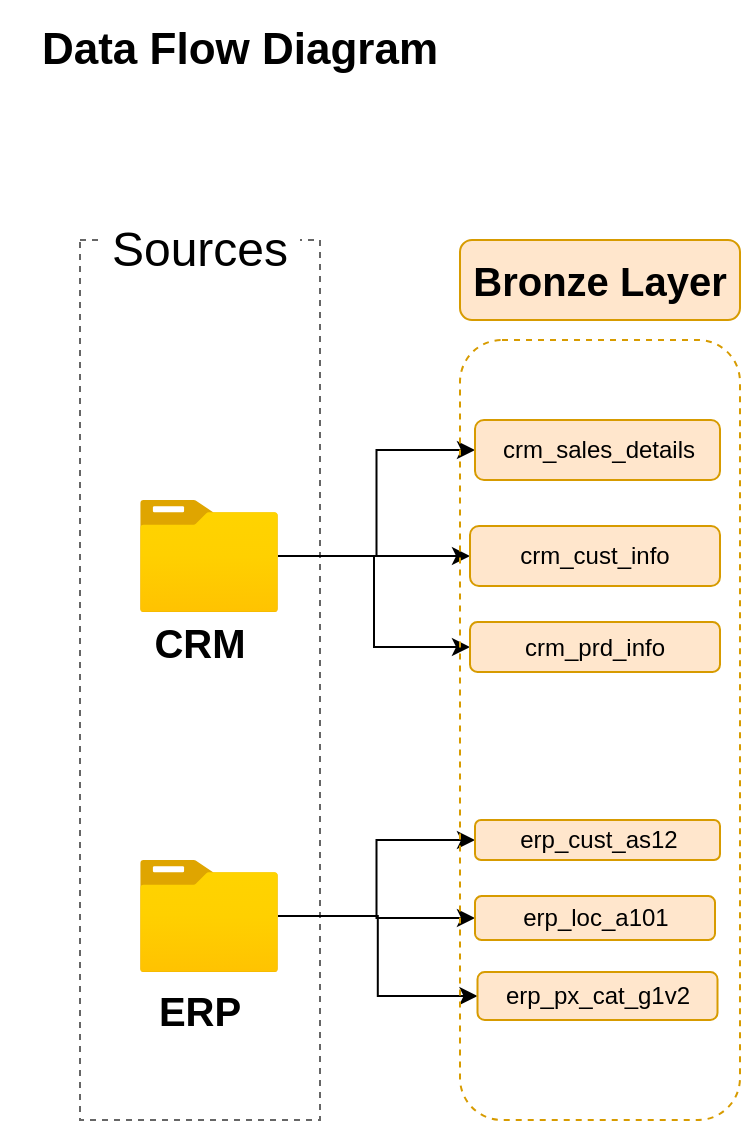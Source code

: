 <mxfile version="28.0.7">
  <diagram name="Page-1" id="jMcr0Ut7IftJYG8n05Zo">
    <mxGraphModel dx="1166" dy="682" grid="1" gridSize="10" guides="1" tooltips="1" connect="1" arrows="1" fold="1" page="1" pageScale="1" pageWidth="850" pageHeight="1100" math="0" shadow="0">
      <root>
        <mxCell id="0" />
        <mxCell id="1" parent="0" />
        <mxCell id="SFUFP6afh9tkG9Ul1pW9-1" value="&lt;font style=&quot;font-size: 22px;&quot;&gt;&lt;b&gt;Data Flow Diagram&lt;/b&gt;&lt;/font&gt;" style="text;html=1;align=center;verticalAlign=middle;whiteSpace=wrap;rounded=0;" vertex="1" parent="1">
          <mxGeometry width="240" height="50" as="geometry" />
        </mxCell>
        <mxCell id="SFUFP6afh9tkG9Ul1pW9-2" value="" style="rounded=0;whiteSpace=wrap;html=1;fillColor=none;fontColor=#333333;strokeColor=#666666;dashed=1;" vertex="1" parent="1">
          <mxGeometry x="40" y="120" width="120" height="440" as="geometry" />
        </mxCell>
        <mxCell id="SFUFP6afh9tkG9Ul1pW9-3" value="&lt;font style=&quot;font-size: 24px;&quot;&gt;Sources&lt;/font&gt;" style="rounded=1;whiteSpace=wrap;html=1;strokeColor=none;" vertex="1" parent="1">
          <mxGeometry x="50" y="110" width="100" height="30" as="geometry" />
        </mxCell>
        <mxCell id="SFUFP6afh9tkG9Ul1pW9-29" style="edgeStyle=orthogonalEdgeStyle;rounded=0;orthogonalLoop=1;jettySize=auto;html=1;entryX=0;entryY=0.5;entryDx=0;entryDy=0;" edge="1" parent="1" source="SFUFP6afh9tkG9Ul1pW9-4" target="SFUFP6afh9tkG9Ul1pW9-12">
          <mxGeometry relative="1" as="geometry" />
        </mxCell>
        <mxCell id="SFUFP6afh9tkG9Ul1pW9-30" style="edgeStyle=orthogonalEdgeStyle;rounded=0;orthogonalLoop=1;jettySize=auto;html=1;entryX=0;entryY=0.5;entryDx=0;entryDy=0;" edge="1" parent="1" source="SFUFP6afh9tkG9Ul1pW9-4" target="SFUFP6afh9tkG9Ul1pW9-11">
          <mxGeometry relative="1" as="geometry" />
        </mxCell>
        <mxCell id="SFUFP6afh9tkG9Ul1pW9-31" style="edgeStyle=orthogonalEdgeStyle;rounded=0;orthogonalLoop=1;jettySize=auto;html=1;entryX=0;entryY=0.5;entryDx=0;entryDy=0;" edge="1" parent="1" source="SFUFP6afh9tkG9Ul1pW9-4" target="SFUFP6afh9tkG9Ul1pW9-13">
          <mxGeometry relative="1" as="geometry" />
        </mxCell>
        <mxCell id="SFUFP6afh9tkG9Ul1pW9-4" value="" style="image;aspect=fixed;html=1;points=[];align=center;fontSize=12;image=img/lib/azure2/general/Folder_Blank.svg;" vertex="1" parent="1">
          <mxGeometry x="70" y="250" width="69" height="56.0" as="geometry" />
        </mxCell>
        <mxCell id="SFUFP6afh9tkG9Ul1pW9-26" style="edgeStyle=orthogonalEdgeStyle;rounded=0;orthogonalLoop=1;jettySize=auto;html=1;entryX=0;entryY=0.5;entryDx=0;entryDy=0;" edge="1" parent="1" source="SFUFP6afh9tkG9Ul1pW9-5" target="SFUFP6afh9tkG9Ul1pW9-14">
          <mxGeometry relative="1" as="geometry" />
        </mxCell>
        <mxCell id="SFUFP6afh9tkG9Ul1pW9-27" style="edgeStyle=orthogonalEdgeStyle;rounded=0;orthogonalLoop=1;jettySize=auto;html=1;entryX=0;entryY=0.5;entryDx=0;entryDy=0;" edge="1" parent="1" source="SFUFP6afh9tkG9Ul1pW9-5" target="SFUFP6afh9tkG9Ul1pW9-16">
          <mxGeometry relative="1" as="geometry" />
        </mxCell>
        <mxCell id="SFUFP6afh9tkG9Ul1pW9-28" style="edgeStyle=orthogonalEdgeStyle;rounded=0;orthogonalLoop=1;jettySize=auto;html=1;entryX=0;entryY=0.5;entryDx=0;entryDy=0;" edge="1" parent="1" source="SFUFP6afh9tkG9Ul1pW9-5" target="SFUFP6afh9tkG9Ul1pW9-15">
          <mxGeometry relative="1" as="geometry" />
        </mxCell>
        <mxCell id="SFUFP6afh9tkG9Ul1pW9-5" value="" style="image;aspect=fixed;html=1;points=[];align=center;fontSize=12;image=img/lib/azure2/general/Folder_Blank.svg;" vertex="1" parent="1">
          <mxGeometry x="70" y="430" width="69" height="56.0" as="geometry" />
        </mxCell>
        <mxCell id="SFUFP6afh9tkG9Ul1pW9-6" value="&lt;b&gt;&lt;font style=&quot;font-size: 20px;&quot;&gt;CRM&lt;/font&gt;&lt;/b&gt;" style="text;html=1;align=center;verticalAlign=middle;whiteSpace=wrap;rounded=0;" vertex="1" parent="1">
          <mxGeometry x="70" y="306" width="60" height="30" as="geometry" />
        </mxCell>
        <mxCell id="SFUFP6afh9tkG9Ul1pW9-7" value="&lt;font style=&quot;font-size: 20px;&quot;&gt;&lt;b&gt;ERP&lt;/b&gt;&lt;/font&gt;" style="text;html=1;align=center;verticalAlign=middle;whiteSpace=wrap;rounded=0;" vertex="1" parent="1">
          <mxGeometry x="70" y="490" width="60" height="30" as="geometry" />
        </mxCell>
        <mxCell id="SFUFP6afh9tkG9Ul1pW9-9" value="&lt;font style=&quot;font-size: 20px;&quot;&gt;&lt;b&gt;Bronze Layer&lt;/b&gt;&lt;/font&gt;" style="rounded=1;whiteSpace=wrap;html=1;fillColor=#ffe6cc;strokeColor=#d79b00;" vertex="1" parent="1">
          <mxGeometry x="230" y="120" width="140" height="40" as="geometry" />
        </mxCell>
        <mxCell id="SFUFP6afh9tkG9Ul1pW9-10" value="" style="rounded=1;whiteSpace=wrap;html=1;fillColor=none;strokeColor=#d79b00;dashed=1;" vertex="1" parent="1">
          <mxGeometry x="230" y="170" width="140" height="390" as="geometry" />
        </mxCell>
        <mxCell id="SFUFP6afh9tkG9Ul1pW9-11" value="&lt;font&gt;crm_sales_details&lt;/font&gt;" style="rounded=1;whiteSpace=wrap;html=1;fillColor=#ffe6cc;strokeColor=#d79b00;" vertex="1" parent="1">
          <mxGeometry x="237.5" y="210" width="122.5" height="30" as="geometry" />
        </mxCell>
        <mxCell id="SFUFP6afh9tkG9Ul1pW9-12" value="&lt;font&gt;crm_prd_info&lt;/font&gt;" style="rounded=1;whiteSpace=wrap;html=1;fillColor=#ffe6cc;strokeColor=#d79b00;" vertex="1" parent="1">
          <mxGeometry x="235" y="311" width="125" height="25" as="geometry" />
        </mxCell>
        <mxCell id="SFUFP6afh9tkG9Ul1pW9-13" value="&lt;font&gt;crm_cust_info&lt;/font&gt;" style="rounded=1;whiteSpace=wrap;html=1;fillColor=#ffe6cc;strokeColor=#d79b00;" vertex="1" parent="1">
          <mxGeometry x="235" y="263" width="125" height="30" as="geometry" />
        </mxCell>
        <mxCell id="SFUFP6afh9tkG9Ul1pW9-14" value="erp_cust_as12" style="rounded=1;whiteSpace=wrap;html=1;fillColor=#ffe6cc;strokeColor=#d79b00;" vertex="1" parent="1">
          <mxGeometry x="237.5" y="410" width="122.5" height="20" as="geometry" />
        </mxCell>
        <mxCell id="SFUFP6afh9tkG9Ul1pW9-15" value="erp_px_cat_g1v2" style="rounded=1;whiteSpace=wrap;html=1;fillColor=#ffe6cc;strokeColor=#d79b00;" vertex="1" parent="1">
          <mxGeometry x="238.75" y="486" width="120" height="24" as="geometry" />
        </mxCell>
        <mxCell id="SFUFP6afh9tkG9Ul1pW9-16" value="erp_loc_a101" style="rounded=1;whiteSpace=wrap;html=1;fillColor=#ffe6cc;strokeColor=#d79b00;" vertex="1" parent="1">
          <mxGeometry x="237.5" y="448" width="120" height="22" as="geometry" />
        </mxCell>
      </root>
    </mxGraphModel>
  </diagram>
</mxfile>
